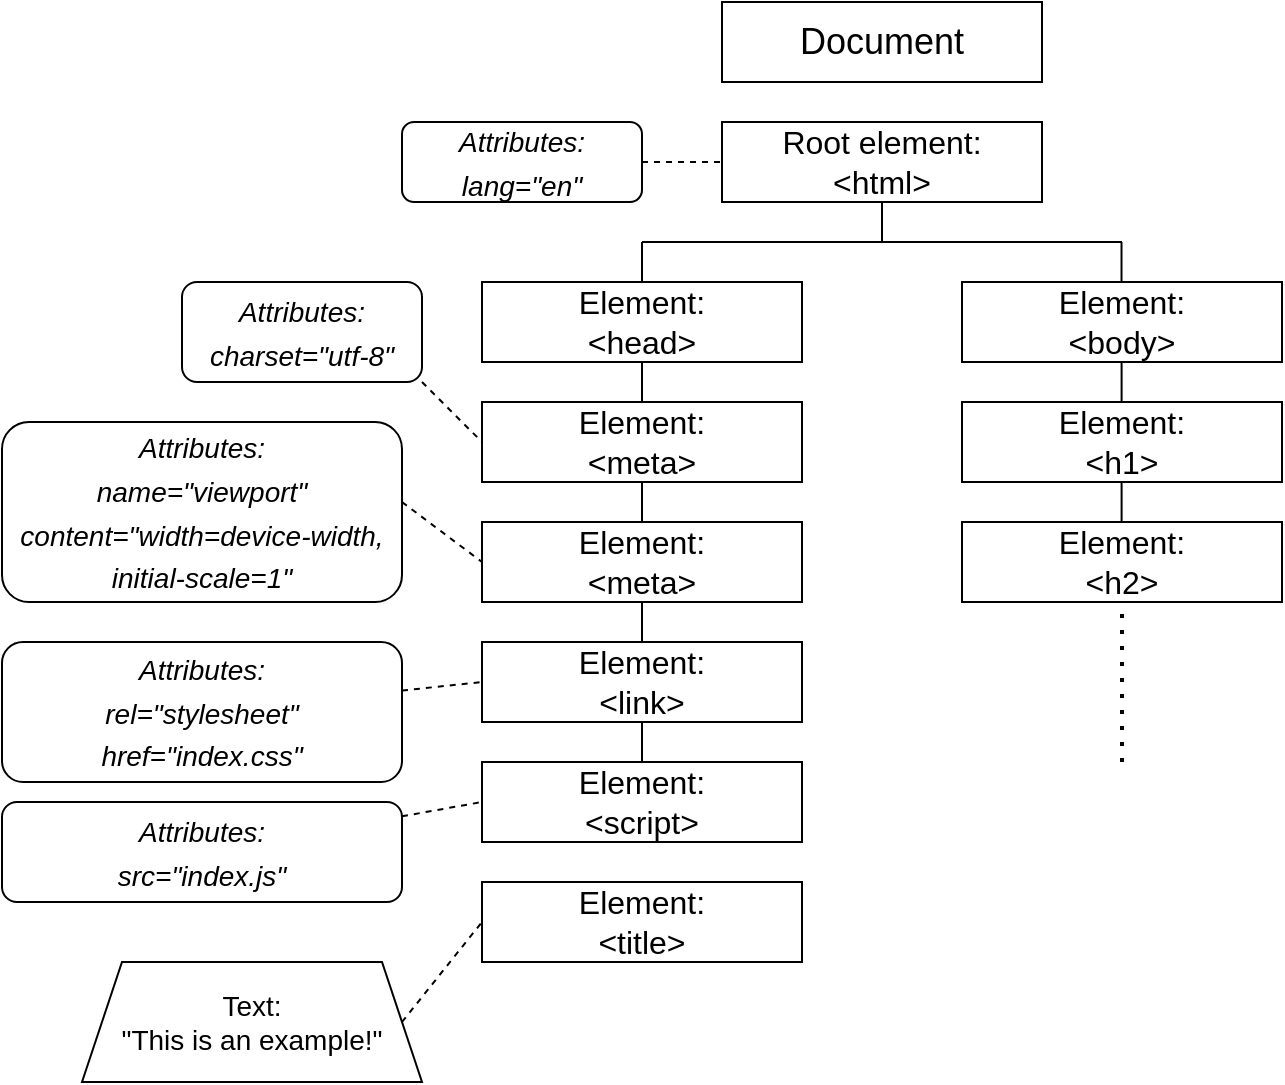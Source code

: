 <mxfile version="17.4.2" type="device"><diagram id="RMgt9WMzdfleYZqqBnN0" name="Page-1"><mxGraphModel dx="1102" dy="865" grid="0" gridSize="10" guides="1" tooltips="1" connect="1" arrows="1" fold="1" page="1" pageScale="1" pageWidth="1169" pageHeight="1654" math="0" shadow="0"><root><mxCell id="0"/><mxCell id="1" parent="0"/><mxCell id="BbVTCVsbplwP-x4xaDPs-10" value="" style="endArrow=none;html=1;rounded=0;fontSize=18;entryX=0.5;entryY=1;entryDx=0;entryDy=0;" edge="1" parent="1"><mxGeometry width="50" height="50" relative="1" as="geometry"><mxPoint x="560" y="460" as="sourcePoint"/><mxPoint x="560" y="440" as="targetPoint"/></mxGeometry></mxCell><mxCell id="BbVTCVsbplwP-x4xaDPs-13" value="" style="endArrow=none;html=1;rounded=0;fontSize=18;" edge="1" parent="1"><mxGeometry width="50" height="50" relative="1" as="geometry"><mxPoint x="440" y="460" as="sourcePoint"/><mxPoint x="560" y="460" as="targetPoint"/></mxGeometry></mxCell><mxCell id="BbVTCVsbplwP-x4xaDPs-14" value="" style="endArrow=none;html=1;rounded=0;fontSize=18;exitX=0.5;exitY=0;exitDx=0;exitDy=0;" edge="1" parent="1"><mxGeometry width="50" height="50" relative="1" as="geometry"><mxPoint x="440" y="480" as="sourcePoint"/><mxPoint x="440" y="460" as="targetPoint"/></mxGeometry></mxCell><mxCell id="BbVTCVsbplwP-x4xaDPs-16" value="&lt;font style=&quot;font-size: 16px&quot;&gt;Element:&lt;br&gt;&amp;lt;head&amp;gt;&lt;br&gt;&lt;/font&gt;" style="rounded=0;whiteSpace=wrap;html=1;" vertex="1" parent="1"><mxGeometry x="360" y="480" width="160" height="40" as="geometry"/></mxCell><mxCell id="BbVTCVsbplwP-x4xaDPs-19" value="" style="endArrow=none;html=1;rounded=0;fontSize=18;exitX=0.5;exitY=0;exitDx=0;exitDy=0;" edge="1" parent="1"><mxGeometry width="50" height="50" relative="1" as="geometry"><mxPoint x="440" y="540" as="sourcePoint"/><mxPoint x="440" y="520" as="targetPoint"/></mxGeometry></mxCell><mxCell id="BbVTCVsbplwP-x4xaDPs-21" value="" style="endArrow=none;html=1;rounded=0;fontSize=18;exitX=0.5;exitY=0;exitDx=0;exitDy=0;" edge="1" parent="1"><mxGeometry width="50" height="50" relative="1" as="geometry"><mxPoint x="440" y="600" as="sourcePoint"/><mxPoint x="440" y="580" as="targetPoint"/></mxGeometry></mxCell><mxCell id="BbVTCVsbplwP-x4xaDPs-23" value="" style="endArrow=none;html=1;rounded=0;fontSize=18;exitX=0.5;exitY=0;exitDx=0;exitDy=0;" edge="1" parent="1"><mxGeometry width="50" height="50" relative="1" as="geometry"><mxPoint x="440" y="660" as="sourcePoint"/><mxPoint x="440" y="640" as="targetPoint"/></mxGeometry></mxCell><mxCell id="BbVTCVsbplwP-x4xaDPs-25" value="" style="endArrow=none;html=1;rounded=0;fontSize=18;exitX=0.5;exitY=0;exitDx=0;exitDy=0;" edge="1" parent="1"><mxGeometry width="50" height="50" relative="1" as="geometry"><mxPoint x="440" y="720" as="sourcePoint"/><mxPoint x="440" y="700" as="targetPoint"/></mxGeometry></mxCell><mxCell id="BbVTCVsbplwP-x4xaDPs-28" value="&lt;font style=&quot;font-size: 16px&quot;&gt;Root element:&lt;br&gt;&amp;lt;html&amp;gt;&lt;br&gt;&lt;/font&gt;" style="rounded=0;whiteSpace=wrap;html=1;" vertex="1" parent="1"><mxGeometry x="480" y="400" width="160" height="40" as="geometry"/></mxCell><mxCell id="BbVTCVsbplwP-x4xaDPs-29" value="&lt;font&gt;&lt;font style=&quot;font-size: 18px&quot;&gt;Document&lt;/font&gt;&lt;br&gt;&lt;/font&gt;" style="rounded=0;whiteSpace=wrap;html=1;" vertex="1" parent="1"><mxGeometry x="480" y="340" width="160" height="40" as="geometry"/></mxCell><mxCell id="BbVTCVsbplwP-x4xaDPs-30" value="&lt;font style=&quot;font-size: 16px&quot;&gt;Element:&lt;br&gt;&amp;lt;meta&amp;gt;&lt;br&gt;&lt;/font&gt;" style="rounded=0;whiteSpace=wrap;html=1;" vertex="1" parent="1"><mxGeometry x="360" y="540" width="160" height="40" as="geometry"/></mxCell><mxCell id="BbVTCVsbplwP-x4xaDPs-31" value="&lt;font style=&quot;font-size: 16px&quot;&gt;Element:&lt;br&gt;&amp;lt;meta&amp;gt;&lt;br&gt;&lt;/font&gt;" style="rounded=0;whiteSpace=wrap;html=1;" vertex="1" parent="1"><mxGeometry x="360" y="600" width="160" height="40" as="geometry"/></mxCell><mxCell id="BbVTCVsbplwP-x4xaDPs-32" value="&lt;font style=&quot;font-size: 16px&quot;&gt;Element:&lt;br&gt;&amp;lt;link&amp;gt;&lt;br&gt;&lt;/font&gt;" style="rounded=0;whiteSpace=wrap;html=1;" vertex="1" parent="1"><mxGeometry x="360" y="660" width="160" height="40" as="geometry"/></mxCell><mxCell id="BbVTCVsbplwP-x4xaDPs-33" value="&lt;font style=&quot;font-size: 16px&quot;&gt;Element:&lt;br&gt;&amp;lt;script&amp;gt;&lt;br&gt;&lt;/font&gt;" style="rounded=0;whiteSpace=wrap;html=1;" vertex="1" parent="1"><mxGeometry x="360" y="720" width="160" height="40" as="geometry"/></mxCell><mxCell id="BbVTCVsbplwP-x4xaDPs-34" value="&lt;font style=&quot;font-size: 16px&quot;&gt;Element:&lt;br&gt;&amp;lt;title&amp;gt;&lt;br&gt;&lt;/font&gt;" style="rounded=0;whiteSpace=wrap;html=1;" vertex="1" parent="1"><mxGeometry x="360" y="780" width="160" height="40" as="geometry"/></mxCell><mxCell id="BbVTCVsbplwP-x4xaDPs-35" value="&lt;font style=&quot;font-size: 14px&quot;&gt;Attributes:&lt;br&gt;lang=&quot;en&quot;&lt;/font&gt;" style="rounded=1;fontSize=18;fontColor=default;labelBackgroundColor=none;labelBorderColor=none;whiteSpace=wrap;html=1;spacing=3;fontStyle=2" vertex="1" parent="1"><mxGeometry x="320" y="400" width="120" height="40" as="geometry"/></mxCell><mxCell id="BbVTCVsbplwP-x4xaDPs-36" value="" style="endArrow=none;dashed=1;html=1;rounded=0;fontSize=18;entryX=0;entryY=0.5;entryDx=0;entryDy=0;exitX=1;exitY=0.5;exitDx=0;exitDy=0;" edge="1" parent="1" source="BbVTCVsbplwP-x4xaDPs-35" target="BbVTCVsbplwP-x4xaDPs-28"><mxGeometry width="50" height="50" relative="1" as="geometry"><mxPoint x="380" y="500" as="sourcePoint"/><mxPoint x="430" y="450" as="targetPoint"/></mxGeometry></mxCell><mxCell id="BbVTCVsbplwP-x4xaDPs-37" value="&lt;font style=&quot;font-size: 14px&quot;&gt;Attributes:&lt;br&gt;charset=&quot;utf-8&quot;&lt;br&gt;&lt;/font&gt;" style="rounded=1;fontSize=18;fontColor=default;labelBackgroundColor=none;labelBorderColor=none;whiteSpace=wrap;html=1;spacing=3;fontStyle=2" vertex="1" parent="1"><mxGeometry x="210" y="480" width="120" height="50" as="geometry"/></mxCell><mxCell id="BbVTCVsbplwP-x4xaDPs-39" value="" style="endArrow=none;dashed=1;html=1;rounded=0;fontSize=18;exitX=1;exitY=1;exitDx=0;exitDy=0;" edge="1" parent="1" source="BbVTCVsbplwP-x4xaDPs-37"><mxGeometry width="50" height="50" relative="1" as="geometry"><mxPoint x="320" y="564.66" as="sourcePoint"/><mxPoint x="360" y="560" as="targetPoint"/></mxGeometry></mxCell><mxCell id="BbVTCVsbplwP-x4xaDPs-40" value="&lt;font style=&quot;font-size: 14px&quot;&gt;Attributes:&lt;br&gt;name=&quot;viewport&quot;&lt;br&gt;content=&quot;width=device-width, initial-scale=1&quot;&lt;br&gt;&lt;/font&gt;" style="rounded=1;fontSize=18;fontColor=default;labelBackgroundColor=none;labelBorderColor=none;whiteSpace=wrap;html=1;spacing=3;fontStyle=2" vertex="1" parent="1"><mxGeometry x="120" y="550" width="200" height="90" as="geometry"/></mxCell><mxCell id="BbVTCVsbplwP-x4xaDPs-41" value="" style="endArrow=none;dashed=1;html=1;rounded=0;fontSize=18;" edge="1" parent="1"><mxGeometry width="50" height="50" relative="1" as="geometry"><mxPoint x="320" y="590" as="sourcePoint"/><mxPoint x="360" y="620" as="targetPoint"/></mxGeometry></mxCell><mxCell id="BbVTCVsbplwP-x4xaDPs-42" value="&lt;font&gt;&lt;span style=&quot;font-size: 14px&quot;&gt;Attributes:&lt;/span&gt;&lt;br&gt;&lt;span style=&quot;font-size: 14px&quot;&gt;rel=&quot;stylesheet&quot; href=&quot;index.css&quot;&lt;/span&gt;&lt;br&gt;&lt;/font&gt;" style="rounded=1;fontSize=18;fontColor=default;labelBackgroundColor=none;labelBorderColor=none;whiteSpace=wrap;html=1;spacing=3;fontStyle=2" vertex="1" parent="1"><mxGeometry x="120" y="660" width="200" height="70" as="geometry"/></mxCell><mxCell id="BbVTCVsbplwP-x4xaDPs-43" value="" style="endArrow=none;dashed=1;html=1;rounded=0;fontSize=18;entryX=0;entryY=0.5;entryDx=0;entryDy=0;" edge="1" parent="1" source="BbVTCVsbplwP-x4xaDPs-42" target="BbVTCVsbplwP-x4xaDPs-32"><mxGeometry width="50" height="50" relative="1" as="geometry"><mxPoint x="331" y="601.85" as="sourcePoint"/><mxPoint x="370" y="630" as="targetPoint"/></mxGeometry></mxCell><mxCell id="BbVTCVsbplwP-x4xaDPs-44" value="&lt;font&gt;&lt;span style=&quot;font-size: 14px&quot;&gt;Attributes:&lt;/span&gt;&lt;br&gt;&lt;span style=&quot;font-size: 14px&quot;&gt;src=&quot;index.js&quot;&lt;/span&gt;&lt;br&gt;&lt;/font&gt;" style="rounded=1;fontSize=18;fontColor=default;labelBackgroundColor=none;labelBorderColor=none;whiteSpace=wrap;html=1;spacing=3;fontStyle=2" vertex="1" parent="1"><mxGeometry x="120" y="740" width="200" height="50" as="geometry"/></mxCell><mxCell id="BbVTCVsbplwP-x4xaDPs-45" value="" style="endArrow=none;dashed=1;html=1;rounded=0;fontSize=18;entryX=0;entryY=0.5;entryDx=0;entryDy=0;" edge="1" parent="1" source="BbVTCVsbplwP-x4xaDPs-44" target="BbVTCVsbplwP-x4xaDPs-33"><mxGeometry width="50" height="50" relative="1" as="geometry"><mxPoint x="331" y="681.85" as="sourcePoint"/><mxPoint x="360" y="730" as="targetPoint"/></mxGeometry></mxCell><mxCell id="BbVTCVsbplwP-x4xaDPs-46" value="Text:&lt;br&gt;&quot;This is an example!&quot;" style="shape=trapezoid;perimeter=trapezoidPerimeter;whiteSpace=wrap;html=1;fixedSize=1;labelBackgroundColor=none;labelBorderColor=none;fontSize=14;fontColor=default;" vertex="1" parent="1"><mxGeometry x="160" y="820" width="170" height="60" as="geometry"/></mxCell><mxCell id="BbVTCVsbplwP-x4xaDPs-47" value="" style="endArrow=none;dashed=1;html=1;rounded=0;fontSize=18;entryX=0;entryY=0.5;entryDx=0;entryDy=0;exitX=1;exitY=0.5;exitDx=0;exitDy=0;" edge="1" parent="1" source="BbVTCVsbplwP-x4xaDPs-46" target="BbVTCVsbplwP-x4xaDPs-34"><mxGeometry width="50" height="50" relative="1" as="geometry"><mxPoint x="330" y="757.143" as="sourcePoint"/><mxPoint x="370" y="750" as="targetPoint"/></mxGeometry></mxCell><mxCell id="BbVTCVsbplwP-x4xaDPs-48" value="&lt;font style=&quot;font-size: 16px&quot;&gt;Element:&lt;br&gt;&amp;lt;body&amp;gt;&lt;br&gt;&lt;/font&gt;" style="rounded=0;whiteSpace=wrap;html=1;" vertex="1" parent="1"><mxGeometry x="600" y="480" width="160" height="40" as="geometry"/></mxCell><mxCell id="BbVTCVsbplwP-x4xaDPs-49" value="" style="endArrow=none;html=1;rounded=0;fontSize=18;" edge="1" parent="1"><mxGeometry width="50" height="50" relative="1" as="geometry"><mxPoint x="560" y="460" as="sourcePoint"/><mxPoint x="680" y="460" as="targetPoint"/></mxGeometry></mxCell><mxCell id="BbVTCVsbplwP-x4xaDPs-50" value="" style="endArrow=none;html=1;rounded=0;fontSize=18;entryX=0.5;entryY=1;entryDx=0;entryDy=0;" edge="1" parent="1"><mxGeometry width="50" height="50" relative="1" as="geometry"><mxPoint x="679.76" y="480" as="sourcePoint"/><mxPoint x="679.76" y="460" as="targetPoint"/></mxGeometry></mxCell><mxCell id="BbVTCVsbplwP-x4xaDPs-51" value="&lt;font style=&quot;font-size: 16px&quot;&gt;Element:&lt;br&gt;&amp;lt;h1&amp;gt;&lt;br&gt;&lt;/font&gt;" style="rounded=0;whiteSpace=wrap;html=1;" vertex="1" parent="1"><mxGeometry x="600" y="540" width="160" height="40" as="geometry"/></mxCell><mxCell id="BbVTCVsbplwP-x4xaDPs-52" value="&lt;font style=&quot;font-size: 16px&quot;&gt;Element:&lt;br&gt;&amp;lt;h2&amp;gt;&lt;br&gt;&lt;/font&gt;" style="rounded=0;whiteSpace=wrap;html=1;" vertex="1" parent="1"><mxGeometry x="600" y="600" width="160" height="40" as="geometry"/></mxCell><mxCell id="BbVTCVsbplwP-x4xaDPs-53" value="" style="endArrow=none;dashed=1;html=1;dashPattern=1 3;strokeWidth=2;rounded=0;fontSize=14;fontColor=default;" edge="1" parent="1"><mxGeometry width="50" height="50" relative="1" as="geometry"><mxPoint x="680" y="720" as="sourcePoint"/><mxPoint x="680" y="640" as="targetPoint"/></mxGeometry></mxCell><mxCell id="BbVTCVsbplwP-x4xaDPs-54" value="" style="endArrow=none;html=1;rounded=0;fontSize=18;exitX=0.5;exitY=0;exitDx=0;exitDy=0;" edge="1" parent="1"><mxGeometry width="50" height="50" relative="1" as="geometry"><mxPoint x="679.8" y="540" as="sourcePoint"/><mxPoint x="679.8" y="520" as="targetPoint"/></mxGeometry></mxCell><mxCell id="BbVTCVsbplwP-x4xaDPs-55" value="" style="endArrow=none;html=1;rounded=0;fontSize=18;exitX=0.5;exitY=0;exitDx=0;exitDy=0;" edge="1" parent="1"><mxGeometry width="50" height="50" relative="1" as="geometry"><mxPoint x="679.8" y="600" as="sourcePoint"/><mxPoint x="679.8" y="580" as="targetPoint"/></mxGeometry></mxCell></root></mxGraphModel></diagram></mxfile>